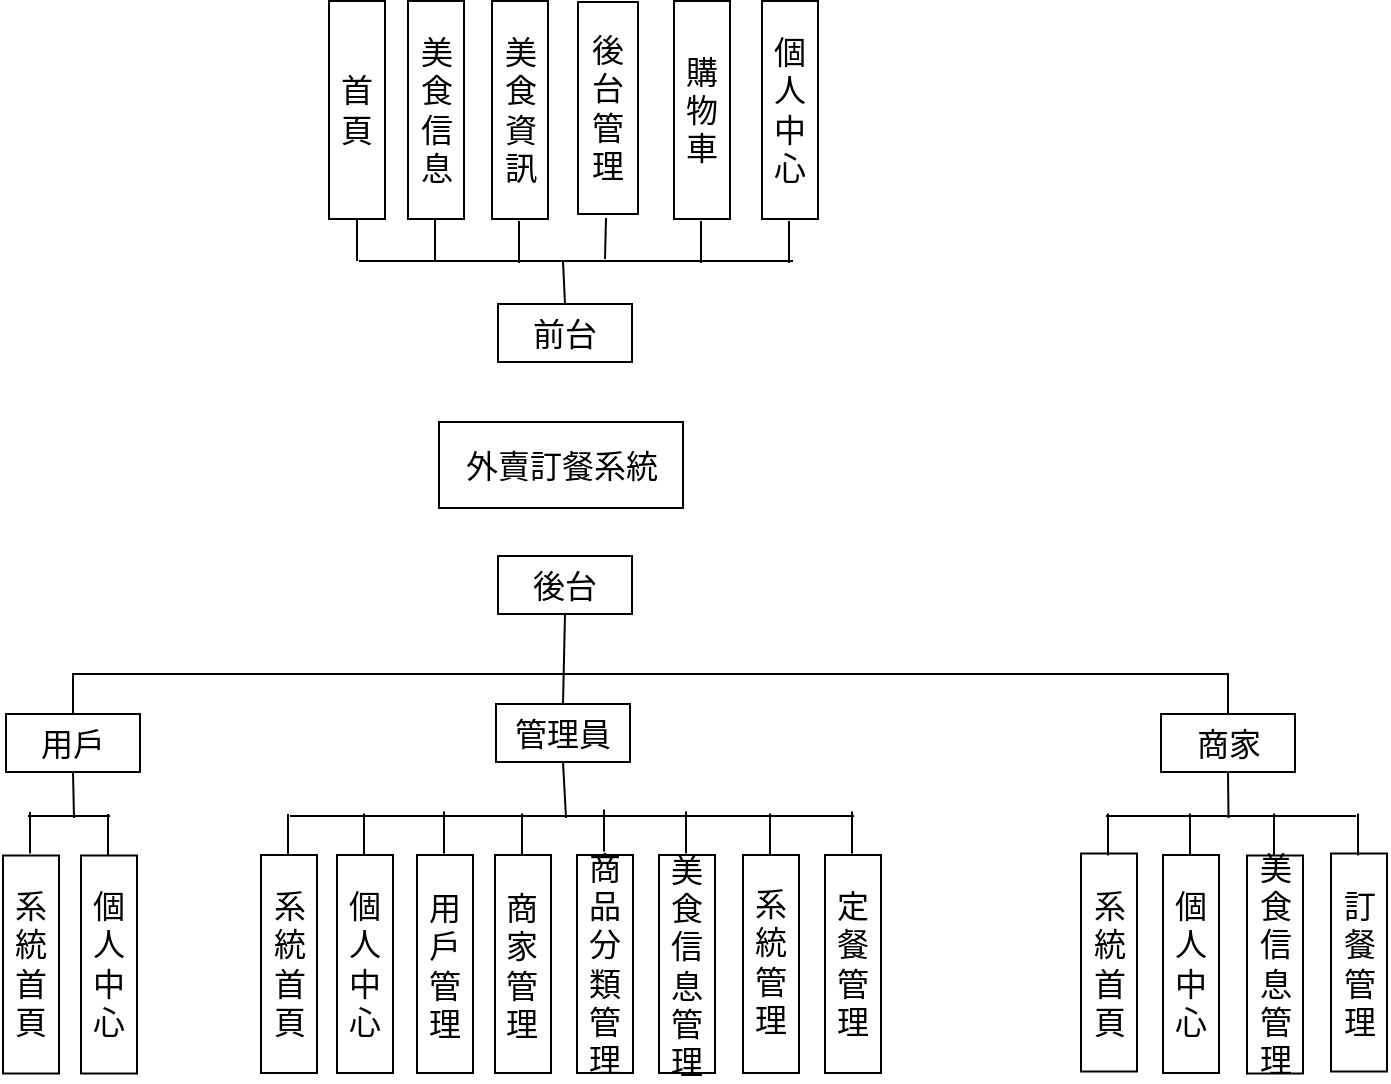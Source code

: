 <mxfile version="22.1.16" type="device">
  <diagram id="TxNfSndqSiS_toie08XE" name="第1頁">
    <mxGraphModel dx="1393" dy="574" grid="0" gridSize="10" guides="1" tooltips="1" connect="1" arrows="1" fold="1" page="0" pageScale="1" pageWidth="827" pageHeight="1169" math="0" shadow="0">
      <root>
        <mxCell id="0" />
        <mxCell id="1" parent="0" />
        <mxCell id="r5mZ6PrQuGXxaP9lCd9U-1" value="" style="rounded=0;whiteSpace=wrap;html=1;fontSize=16;rotation=90;" parent="1" vertex="1">
          <mxGeometry x="-32" y="68" width="109" height="28" as="geometry" />
        </mxCell>
        <mxCell id="r5mZ6PrQuGXxaP9lCd9U-2" value="首&lt;br&gt;頁" style="text;strokeColor=none;fillColor=none;html=1;align=center;verticalAlign=middle;whiteSpace=wrap;rounded=0;fontSize=16;" parent="1" vertex="1">
          <mxGeometry x="13" y="60.5" width="19" height="43" as="geometry" />
        </mxCell>
        <mxCell id="r5mZ6PrQuGXxaP9lCd9U-3" value="" style="rounded=0;whiteSpace=wrap;html=1;fontSize=16;rotation=90;" parent="1" vertex="1">
          <mxGeometry x="7.5" y="68" width="109" height="28" as="geometry" />
        </mxCell>
        <mxCell id="r5mZ6PrQuGXxaP9lCd9U-4" value="" style="rounded=0;whiteSpace=wrap;html=1;fontSize=16;rotation=90;" parent="1" vertex="1">
          <mxGeometry x="49.5" y="68" width="109" height="28" as="geometry" />
        </mxCell>
        <mxCell id="r5mZ6PrQuGXxaP9lCd9U-5" value="後&lt;br style=&quot;border-color: var(--border-color);&quot;&gt;台&lt;br style=&quot;border-color: var(--border-color);&quot;&gt;管&lt;br style=&quot;border-color: var(--border-color);&quot;&gt;理" style="rounded=0;whiteSpace=wrap;html=1;fontSize=16;rotation=0;" parent="1" vertex="1">
          <mxGeometry x="133" y="28" width="30" height="106" as="geometry" />
        </mxCell>
        <mxCell id="r5mZ6PrQuGXxaP9lCd9U-6" value="" style="rounded=0;whiteSpace=wrap;html=1;fontSize=16;rotation=90;" parent="1" vertex="1">
          <mxGeometry x="140.5" y="68" width="109" height="28" as="geometry" />
        </mxCell>
        <mxCell id="r5mZ6PrQuGXxaP9lCd9U-9" value="美&lt;br&gt;食&lt;br&gt;信&lt;br&gt;息" style="text;strokeColor=none;fillColor=none;html=1;align=center;verticalAlign=middle;whiteSpace=wrap;rounded=0;fontSize=16;" parent="1" vertex="1">
          <mxGeometry x="48.5" y="43.5" width="27" height="77" as="geometry" />
        </mxCell>
        <mxCell id="r5mZ6PrQuGXxaP9lCd9U-10" value="美&lt;br&gt;食&lt;br&gt;資&lt;br&gt;訊" style="text;strokeColor=none;fillColor=none;html=1;align=center;verticalAlign=middle;whiteSpace=wrap;rounded=0;fontSize=16;" parent="1" vertex="1">
          <mxGeometry x="92.5" y="43.5" width="23" height="77" as="geometry" />
        </mxCell>
        <mxCell id="r5mZ6PrQuGXxaP9lCd9U-12" value="購&lt;br&gt;物&lt;br&gt;車" style="text;strokeColor=none;fillColor=none;html=1;align=center;verticalAlign=middle;whiteSpace=wrap;rounded=0;fontSize=16;" parent="1" vertex="1">
          <mxGeometry x="179" y="53" width="32" height="58" as="geometry" />
        </mxCell>
        <mxCell id="r5mZ6PrQuGXxaP9lCd9U-13" value="" style="rounded=0;whiteSpace=wrap;html=1;fontSize=16;rotation=90;" parent="1" vertex="1">
          <mxGeometry x="184.5" y="68" width="109" height="28" as="geometry" />
        </mxCell>
        <mxCell id="r5mZ6PrQuGXxaP9lCd9U-14" value="個&lt;br&gt;人&lt;br&gt;中&lt;br&gt;心" style="text;strokeColor=none;fillColor=none;html=1;align=center;verticalAlign=middle;whiteSpace=wrap;rounded=0;fontSize=16;" parent="1" vertex="1">
          <mxGeometry x="226" y="44" width="26" height="76" as="geometry" />
        </mxCell>
        <mxCell id="r5mZ6PrQuGXxaP9lCd9U-15" value="前台" style="rounded=0;whiteSpace=wrap;html=1;fontSize=16;" parent="1" vertex="1">
          <mxGeometry x="93" y="179" width="67" height="29" as="geometry" />
        </mxCell>
        <mxCell id="r5mZ6PrQuGXxaP9lCd9U-16" value="" style="endArrow=none;html=1;rounded=0;fontSize=12;startSize=8;endSize=8;curved=1;entryX=1;entryY=0.5;entryDx=0;entryDy=0;" parent="1" target="r5mZ6PrQuGXxaP9lCd9U-1" edge="1">
          <mxGeometry width="50" height="50" relative="1" as="geometry">
            <mxPoint x="22.5" y="157.5" as="sourcePoint" />
            <mxPoint x="225.5" y="193.5" as="targetPoint" />
          </mxGeometry>
        </mxCell>
        <mxCell id="r5mZ6PrQuGXxaP9lCd9U-17" value="" style="endArrow=none;html=1;rounded=0;fontSize=12;startSize=8;endSize=8;curved=1;entryX=1;entryY=0.5;entryDx=0;entryDy=0;" parent="1" edge="1">
          <mxGeometry width="50" height="50" relative="1" as="geometry">
            <mxPoint x="61.5" y="157.5" as="sourcePoint" />
            <mxPoint x="61.5" y="136.5" as="targetPoint" />
          </mxGeometry>
        </mxCell>
        <mxCell id="r5mZ6PrQuGXxaP9lCd9U-18" value="" style="endArrow=none;html=1;rounded=0;fontSize=12;startSize=8;endSize=8;curved=1;entryX=1;entryY=0.5;entryDx=0;entryDy=0;" parent="1" edge="1">
          <mxGeometry width="50" height="50" relative="1" as="geometry">
            <mxPoint x="194.5" y="158.5" as="sourcePoint" />
            <mxPoint x="194.5" y="137.5" as="targetPoint" />
          </mxGeometry>
        </mxCell>
        <mxCell id="r5mZ6PrQuGXxaP9lCd9U-19" value="" style="endArrow=none;html=1;rounded=0;fontSize=12;startSize=8;endSize=8;curved=1;" parent="1" edge="1">
          <mxGeometry width="50" height="50" relative="1" as="geometry">
            <mxPoint x="146.5" y="156.5" as="sourcePoint" />
            <mxPoint x="147" y="136" as="targetPoint" />
          </mxGeometry>
        </mxCell>
        <mxCell id="r5mZ6PrQuGXxaP9lCd9U-20" value="" style="endArrow=none;html=1;rounded=0;fontSize=12;startSize=8;endSize=8;curved=1;entryX=1;entryY=0.5;entryDx=0;entryDy=0;" parent="1" edge="1">
          <mxGeometry width="50" height="50" relative="1" as="geometry">
            <mxPoint x="103.5" y="158.5" as="sourcePoint" />
            <mxPoint x="103.5" y="137.5" as="targetPoint" />
          </mxGeometry>
        </mxCell>
        <mxCell id="r5mZ6PrQuGXxaP9lCd9U-21" value="" style="endArrow=none;html=1;rounded=0;fontSize=12;startSize=8;endSize=8;curved=1;" parent="1" edge="1">
          <mxGeometry width="50" height="50" relative="1" as="geometry">
            <mxPoint x="238.5" y="158.5" as="sourcePoint" />
            <mxPoint x="238.5" y="137.5" as="targetPoint" />
          </mxGeometry>
        </mxCell>
        <mxCell id="r5mZ6PrQuGXxaP9lCd9U-22" value="" style="endArrow=none;html=1;rounded=0;fontSize=12;startSize=8;endSize=8;curved=1;" parent="1" edge="1">
          <mxGeometry width="50" height="50" relative="1" as="geometry">
            <mxPoint x="23.5" y="157.5" as="sourcePoint" />
            <mxPoint x="240.5" y="157.5" as="targetPoint" />
          </mxGeometry>
        </mxCell>
        <mxCell id="r5mZ6PrQuGXxaP9lCd9U-23" value="" style="endArrow=none;html=1;rounded=0;fontSize=12;startSize=8;endSize=8;curved=1;exitX=0.5;exitY=0;exitDx=0;exitDy=0;" parent="1" source="r5mZ6PrQuGXxaP9lCd9U-15" edge="1">
          <mxGeometry width="50" height="50" relative="1" as="geometry">
            <mxPoint x="175.5" y="243.5" as="sourcePoint" />
            <mxPoint x="125.5" y="157.5" as="targetPoint" />
          </mxGeometry>
        </mxCell>
        <mxCell id="r5mZ6PrQuGXxaP9lCd9U-24" value="外賣訂餐系統" style="rounded=0;whiteSpace=wrap;html=1;fontSize=16;" parent="1" vertex="1">
          <mxGeometry x="63.5" y="238" width="122" height="43" as="geometry" />
        </mxCell>
        <mxCell id="r5mZ6PrQuGXxaP9lCd9U-25" value="後台" style="rounded=0;whiteSpace=wrap;html=1;fontSize=16;" parent="1" vertex="1">
          <mxGeometry x="93" y="305" width="67" height="29" as="geometry" />
        </mxCell>
        <mxCell id="IJs_yhzA3QwW4vicy_v7-1" style="edgeStyle=orthogonalEdgeStyle;rounded=0;orthogonalLoop=1;jettySize=auto;html=1;exitX=0.5;exitY=0;exitDx=0;exitDy=0;entryX=0.5;entryY=0;entryDx=0;entryDy=0;endArrow=none;endFill=0;" edge="1" parent="1" source="r5mZ6PrQuGXxaP9lCd9U-26" target="r5mZ6PrQuGXxaP9lCd9U-50">
          <mxGeometry relative="1" as="geometry" />
        </mxCell>
        <mxCell id="r5mZ6PrQuGXxaP9lCd9U-26" value="用戶" style="rounded=0;whiteSpace=wrap;html=1;fontSize=16;" parent="1" vertex="1">
          <mxGeometry x="-153" y="384" width="67" height="29" as="geometry" />
        </mxCell>
        <mxCell id="r5mZ6PrQuGXxaP9lCd9U-27" value="" style="rounded=0;whiteSpace=wrap;html=1;fontSize=16;rotation=90;" parent="1" vertex="1">
          <mxGeometry x="-195" y="495.25" width="109" height="28" as="geometry" />
        </mxCell>
        <mxCell id="r5mZ6PrQuGXxaP9lCd9U-28" value="" style="rounded=0;whiteSpace=wrap;html=1;fontSize=16;rotation=90;" parent="1" vertex="1">
          <mxGeometry x="-156" y="495.25" width="109" height="28" as="geometry" />
        </mxCell>
        <mxCell id="r5mZ6PrQuGXxaP9lCd9U-29" value="系&lt;br&gt;統&lt;br&gt;首&lt;br&gt;頁" style="text;strokeColor=none;fillColor=none;html=1;align=center;verticalAlign=middle;whiteSpace=wrap;rounded=0;fontSize=16;" parent="1" vertex="1">
          <mxGeometry x="-156" y="466" width="31" height="86.5" as="geometry" />
        </mxCell>
        <mxCell id="r5mZ6PrQuGXxaP9lCd9U-30" value="個&lt;br&gt;人&lt;br&gt;中&lt;br&gt;心" style="text;strokeColor=none;fillColor=none;html=1;align=center;verticalAlign=middle;whiteSpace=wrap;rounded=0;fontSize=16;" parent="1" vertex="1">
          <mxGeometry x="-117" y="468.5" width="31" height="81" as="geometry" />
        </mxCell>
        <mxCell id="r5mZ6PrQuGXxaP9lCd9U-31" value="管理員" style="rounded=0;whiteSpace=wrap;html=1;fontSize=16;" parent="1" vertex="1">
          <mxGeometry x="92" y="379" width="67" height="29" as="geometry" />
        </mxCell>
        <mxCell id="r5mZ6PrQuGXxaP9lCd9U-32" value="" style="rounded=0;whiteSpace=wrap;html=1;fontSize=16;rotation=90;" parent="1" vertex="1">
          <mxGeometry x="216" y="495" width="109" height="28" as="geometry" />
        </mxCell>
        <mxCell id="r5mZ6PrQuGXxaP9lCd9U-33" value="" style="rounded=0;whiteSpace=wrap;html=1;fontSize=16;rotation=90;" parent="1" vertex="1">
          <mxGeometry x="175" y="495" width="109" height="28" as="geometry" />
        </mxCell>
        <mxCell id="r5mZ6PrQuGXxaP9lCd9U-34" value="" style="rounded=0;whiteSpace=wrap;html=1;fontSize=16;rotation=90;" parent="1" vertex="1">
          <mxGeometry x="133" y="495" width="109" height="28" as="geometry" />
        </mxCell>
        <mxCell id="r5mZ6PrQuGXxaP9lCd9U-35" value="" style="rounded=0;whiteSpace=wrap;html=1;fontSize=16;rotation=90;" parent="1" vertex="1">
          <mxGeometry x="92" y="495" width="109" height="28" as="geometry" />
        </mxCell>
        <mxCell id="r5mZ6PrQuGXxaP9lCd9U-36" value="" style="rounded=0;whiteSpace=wrap;html=1;fontSize=16;rotation=90;" parent="1" vertex="1">
          <mxGeometry x="51" y="495" width="109" height="28" as="geometry" />
        </mxCell>
        <mxCell id="r5mZ6PrQuGXxaP9lCd9U-37" value="" style="rounded=0;whiteSpace=wrap;html=1;fontSize=16;rotation=90;" parent="1" vertex="1">
          <mxGeometry x="12" y="495" width="109" height="28" as="geometry" />
        </mxCell>
        <mxCell id="r5mZ6PrQuGXxaP9lCd9U-38" value="" style="rounded=0;whiteSpace=wrap;html=1;fontSize=16;rotation=90;" parent="1" vertex="1">
          <mxGeometry x="-28" y="495" width="109" height="28" as="geometry" />
        </mxCell>
        <mxCell id="r5mZ6PrQuGXxaP9lCd9U-39" value="" style="rounded=0;whiteSpace=wrap;html=1;fontSize=16;rotation=90;" parent="1" vertex="1">
          <mxGeometry x="-66" y="495" width="109" height="28" as="geometry" />
        </mxCell>
        <mxCell id="r5mZ6PrQuGXxaP9lCd9U-42" value="系&lt;br&gt;統&lt;br&gt;首&lt;br&gt;頁" style="text;strokeColor=none;fillColor=none;html=1;align=center;verticalAlign=middle;whiteSpace=wrap;rounded=0;fontSize=16;" parent="1" vertex="1">
          <mxGeometry x="-21.5" y="470.75" width="20" height="77" as="geometry" />
        </mxCell>
        <mxCell id="r5mZ6PrQuGXxaP9lCd9U-43" value="個&lt;br&gt;人&lt;br&gt;中&lt;br&gt;心" style="text;strokeColor=none;fillColor=none;html=1;align=center;verticalAlign=middle;whiteSpace=wrap;rounded=0;fontSize=16;" parent="1" vertex="1">
          <mxGeometry x="15" y="467.75" width="23" height="83" as="geometry" />
        </mxCell>
        <mxCell id="r5mZ6PrQuGXxaP9lCd9U-44" value="用戶管理" style="text;strokeColor=none;fillColor=none;html=1;align=center;verticalAlign=middle;whiteSpace=wrap;rounded=0;fontSize=16;" parent="1" vertex="1">
          <mxGeometry x="56" y="468.5" width="21" height="83" as="geometry" />
        </mxCell>
        <mxCell id="r5mZ6PrQuGXxaP9lCd9U-45" value="商&lt;br&gt;家&lt;br&gt;管&lt;br&gt;理" style="text;strokeColor=none;fillColor=none;html=1;align=center;verticalAlign=middle;whiteSpace=wrap;rounded=0;fontSize=16;" parent="1" vertex="1">
          <mxGeometry x="94" y="472.5" width="22" height="75" as="geometry" />
        </mxCell>
        <mxCell id="r5mZ6PrQuGXxaP9lCd9U-46" value="商&lt;br&gt;品&lt;br&gt;分&lt;br&gt;類&lt;br&gt;管&lt;br&gt;理" style="text;strokeColor=none;fillColor=none;html=1;align=center;verticalAlign=middle;whiteSpace=wrap;rounded=0;fontSize=16;" parent="1" vertex="1">
          <mxGeometry x="135" y="452.75" width="23" height="113" as="geometry" />
        </mxCell>
        <mxCell id="r5mZ6PrQuGXxaP9lCd9U-47" value="美&lt;br&gt;食&lt;br&gt;信&lt;br&gt;息&lt;br&gt;管&lt;br&gt;理" style="text;strokeColor=none;fillColor=none;html=1;align=center;verticalAlign=middle;whiteSpace=wrap;rounded=0;fontSize=16;" parent="1" vertex="1">
          <mxGeometry x="174" y="454.75" width="27" height="111" as="geometry" />
        </mxCell>
        <mxCell id="r5mZ6PrQuGXxaP9lCd9U-48" value="系&lt;br&gt;統&lt;br&gt;管&lt;br&gt;理" style="text;strokeColor=none;fillColor=none;html=1;align=center;verticalAlign=middle;whiteSpace=wrap;rounded=0;fontSize=16;" parent="1" vertex="1">
          <mxGeometry x="214" y="467.75" width="31" height="81" as="geometry" />
        </mxCell>
        <mxCell id="r5mZ6PrQuGXxaP9lCd9U-49" value="定&lt;br&gt;餐&lt;br&gt;管&lt;br&gt;理" style="text;strokeColor=none;fillColor=none;html=1;align=center;verticalAlign=middle;whiteSpace=wrap;rounded=0;fontSize=16;" parent="1" vertex="1">
          <mxGeometry x="258.25" y="473.75" width="24.5" height="71" as="geometry" />
        </mxCell>
        <mxCell id="IJs_yhzA3QwW4vicy_v7-2" style="edgeStyle=orthogonalEdgeStyle;rounded=0;orthogonalLoop=1;jettySize=auto;html=1;exitX=0.5;exitY=1;exitDx=0;exitDy=0;endArrow=none;endFill=0;" edge="1" parent="1" source="r5mZ6PrQuGXxaP9lCd9U-50">
          <mxGeometry relative="1" as="geometry">
            <mxPoint x="458.25" y="436" as="targetPoint" />
          </mxGeometry>
        </mxCell>
        <mxCell id="r5mZ6PrQuGXxaP9lCd9U-50" value="商家" style="rounded=0;whiteSpace=wrap;html=1;fontSize=16;" parent="1" vertex="1">
          <mxGeometry x="424.5" y="384" width="67" height="29" as="geometry" />
        </mxCell>
        <mxCell id="r5mZ6PrQuGXxaP9lCd9U-51" value="" style="rounded=0;whiteSpace=wrap;html=1;fontSize=16;rotation=90;" parent="1" vertex="1">
          <mxGeometry x="344" y="494.25" width="109" height="28" as="geometry" />
        </mxCell>
        <mxCell id="r5mZ6PrQuGXxaP9lCd9U-52" value="" style="rounded=0;whiteSpace=wrap;html=1;fontSize=16;rotation=90;" parent="1" vertex="1">
          <mxGeometry x="385" y="495" width="109" height="28" as="geometry" />
        </mxCell>
        <mxCell id="r5mZ6PrQuGXxaP9lCd9U-53" value="" style="rounded=0;whiteSpace=wrap;html=1;fontSize=16;rotation=90;" parent="1" vertex="1">
          <mxGeometry x="427" y="495.25" width="109" height="28" as="geometry" />
        </mxCell>
        <mxCell id="r5mZ6PrQuGXxaP9lCd9U-54" value="" style="rounded=0;whiteSpace=wrap;html=1;fontSize=16;rotation=90;" parent="1" vertex="1">
          <mxGeometry x="469" y="494.25" width="109" height="28" as="geometry" />
        </mxCell>
        <mxCell id="r5mZ6PrQuGXxaP9lCd9U-55" value="系&lt;br&gt;統&lt;br&gt;首&lt;br&gt;頁" style="text;strokeColor=none;fillColor=none;html=1;align=center;verticalAlign=middle;whiteSpace=wrap;rounded=0;fontSize=16;" parent="1" vertex="1">
          <mxGeometry x="387.5" y="468.75" width="22" height="81" as="geometry" />
        </mxCell>
        <mxCell id="r5mZ6PrQuGXxaP9lCd9U-56" value="個&lt;br&gt;人&lt;br&gt;中&lt;br&gt;心" style="text;strokeColor=none;fillColor=none;html=1;align=center;verticalAlign=middle;whiteSpace=wrap;rounded=0;fontSize=16;" parent="1" vertex="1">
          <mxGeometry x="428" y="470.75" width="23" height="77" as="geometry" />
        </mxCell>
        <mxCell id="r5mZ6PrQuGXxaP9lCd9U-57" value="美&lt;br&gt;食&lt;br&gt;信&lt;br&gt;息&lt;br&gt;管&lt;br&gt;理" style="text;strokeColor=none;fillColor=none;html=1;align=center;verticalAlign=middle;whiteSpace=wrap;rounded=0;fontSize=16;" parent="1" vertex="1">
          <mxGeometry x="471.5" y="453.75" width="20" height="111" as="geometry" />
        </mxCell>
        <mxCell id="r5mZ6PrQuGXxaP9lCd9U-58" value="訂&lt;br&gt;餐&lt;br&gt;管&lt;br&gt;理" style="text;strokeColor=none;fillColor=none;html=1;align=center;verticalAlign=middle;whiteSpace=wrap;rounded=0;fontSize=16;" parent="1" vertex="1">
          <mxGeometry x="508.5" y="471.75" width="30" height="75" as="geometry" />
        </mxCell>
        <mxCell id="r5mZ6PrQuGXxaP9lCd9U-59" value="" style="endArrow=none;html=1;rounded=0;fontSize=12;startSize=8;endSize=8;curved=1;" parent="1" edge="1">
          <mxGeometry width="50" height="50" relative="1" as="geometry">
            <mxPoint x="146" y="452.75" as="sourcePoint" />
            <mxPoint x="146" y="431.75" as="targetPoint" />
          </mxGeometry>
        </mxCell>
        <mxCell id="r5mZ6PrQuGXxaP9lCd9U-60" value="" style="endArrow=none;html=1;rounded=0;fontSize=12;startSize=8;endSize=8;curved=1;" parent="1" edge="1">
          <mxGeometry width="50" height="50" relative="1" as="geometry">
            <mxPoint x="270" y="453.75" as="sourcePoint" />
            <mxPoint x="270" y="432.75" as="targetPoint" />
          </mxGeometry>
        </mxCell>
        <mxCell id="r5mZ6PrQuGXxaP9lCd9U-61" value="" style="endArrow=none;html=1;rounded=0;fontSize=12;startSize=8;endSize=8;curved=1;" parent="1" edge="1">
          <mxGeometry width="50" height="50" relative="1" as="geometry">
            <mxPoint x="105" y="454.75" as="sourcePoint" />
            <mxPoint x="105" y="433.75" as="targetPoint" />
          </mxGeometry>
        </mxCell>
        <mxCell id="r5mZ6PrQuGXxaP9lCd9U-62" value="" style="endArrow=none;html=1;rounded=0;fontSize=12;startSize=8;endSize=8;curved=1;" parent="1" edge="1">
          <mxGeometry width="50" height="50" relative="1" as="geometry">
            <mxPoint x="66" y="453.75" as="sourcePoint" />
            <mxPoint x="66" y="432.75" as="targetPoint" />
          </mxGeometry>
        </mxCell>
        <mxCell id="r5mZ6PrQuGXxaP9lCd9U-63" value="" style="endArrow=none;html=1;rounded=0;fontSize=12;startSize=8;endSize=8;curved=1;" parent="1" edge="1">
          <mxGeometry width="50" height="50" relative="1" as="geometry">
            <mxPoint x="187" y="453.75" as="sourcePoint" />
            <mxPoint x="187" y="432.75" as="targetPoint" />
          </mxGeometry>
        </mxCell>
        <mxCell id="r5mZ6PrQuGXxaP9lCd9U-64" value="" style="endArrow=none;html=1;rounded=0;fontSize=12;startSize=8;endSize=8;curved=1;" parent="1" edge="1">
          <mxGeometry width="50" height="50" relative="1" as="geometry">
            <mxPoint x="229" y="454.75" as="sourcePoint" />
            <mxPoint x="229" y="433.75" as="targetPoint" />
          </mxGeometry>
        </mxCell>
        <mxCell id="r5mZ6PrQuGXxaP9lCd9U-65" value="" style="endArrow=none;html=1;rounded=0;fontSize=12;startSize=8;endSize=8;curved=1;" parent="1" edge="1">
          <mxGeometry width="50" height="50" relative="1" as="geometry">
            <mxPoint x="26" y="454.75" as="sourcePoint" />
            <mxPoint x="26" y="433.75" as="targetPoint" />
          </mxGeometry>
        </mxCell>
        <mxCell id="r5mZ6PrQuGXxaP9lCd9U-66" value="" style="endArrow=none;html=1;rounded=0;fontSize=12;startSize=8;endSize=8;curved=1;" parent="1" edge="1">
          <mxGeometry width="50" height="50" relative="1" as="geometry">
            <mxPoint x="-12" y="454.75" as="sourcePoint" />
            <mxPoint x="-12" y="434" as="targetPoint" />
          </mxGeometry>
        </mxCell>
        <mxCell id="r5mZ6PrQuGXxaP9lCd9U-68" value="" style="endArrow=none;html=1;rounded=0;fontSize=12;startSize=8;endSize=8;curved=1;" parent="1" edge="1">
          <mxGeometry width="50" height="50" relative="1" as="geometry">
            <mxPoint x="-141" y="453.75" as="sourcePoint" />
            <mxPoint x="-141" y="433" as="targetPoint" />
          </mxGeometry>
        </mxCell>
        <mxCell id="r5mZ6PrQuGXxaP9lCd9U-69" value="" style="endArrow=none;html=1;rounded=0;fontSize=12;startSize=8;endSize=8;curved=1;" parent="1" edge="1">
          <mxGeometry width="50" height="50" relative="1" as="geometry">
            <mxPoint x="-102" y="454.75" as="sourcePoint" />
            <mxPoint x="-102" y="434" as="targetPoint" />
          </mxGeometry>
        </mxCell>
        <mxCell id="r5mZ6PrQuGXxaP9lCd9U-71" value="" style="endArrow=none;html=1;rounded=0;fontSize=12;startSize=8;endSize=8;curved=1;" parent="1" edge="1">
          <mxGeometry width="50" height="50" relative="1" as="geometry">
            <mxPoint x="398" y="454.75" as="sourcePoint" />
            <mxPoint x="398" y="433.75" as="targetPoint" />
          </mxGeometry>
        </mxCell>
        <mxCell id="r5mZ6PrQuGXxaP9lCd9U-72" value="" style="endArrow=none;html=1;rounded=0;fontSize=12;startSize=8;endSize=8;curved=1;" parent="1" edge="1">
          <mxGeometry width="50" height="50" relative="1" as="geometry">
            <mxPoint x="439" y="454.75" as="sourcePoint" />
            <mxPoint x="439" y="433.75" as="targetPoint" />
          </mxGeometry>
        </mxCell>
        <mxCell id="r5mZ6PrQuGXxaP9lCd9U-73" value="" style="endArrow=none;html=1;rounded=0;fontSize=12;startSize=8;endSize=8;curved=1;" parent="1" edge="1">
          <mxGeometry width="50" height="50" relative="1" as="geometry">
            <mxPoint x="481" y="454.75" as="sourcePoint" />
            <mxPoint x="481" y="433.75" as="targetPoint" />
          </mxGeometry>
        </mxCell>
        <mxCell id="r5mZ6PrQuGXxaP9lCd9U-74" value="" style="endArrow=none;html=1;rounded=0;fontSize=12;startSize=8;endSize=8;curved=1;" parent="1" edge="1">
          <mxGeometry width="50" height="50" relative="1" as="geometry">
            <mxPoint x="523" y="454.75" as="sourcePoint" />
            <mxPoint x="523" y="433.75" as="targetPoint" />
          </mxGeometry>
        </mxCell>
        <mxCell id="r5mZ6PrQuGXxaP9lCd9U-75" value="" style="endArrow=none;html=1;rounded=0;fontSize=12;startSize=8;endSize=8;curved=1;" parent="1" edge="1">
          <mxGeometry width="50" height="50" relative="1" as="geometry">
            <mxPoint x="397" y="435" as="sourcePoint" />
            <mxPoint x="522" y="435" as="targetPoint" />
          </mxGeometry>
        </mxCell>
        <mxCell id="r5mZ6PrQuGXxaP9lCd9U-77" style="edgeStyle=none;curved=1;rounded=0;orthogonalLoop=1;jettySize=auto;html=1;entryX=0.5;entryY=1;entryDx=0;entryDy=0;fontSize=12;startSize=8;endSize=8;" parent="1" source="r5mZ6PrQuGXxaP9lCd9U-50" target="r5mZ6PrQuGXxaP9lCd9U-50" edge="1">
          <mxGeometry relative="1" as="geometry" />
        </mxCell>
        <mxCell id="r5mZ6PrQuGXxaP9lCd9U-78" value="" style="endArrow=none;html=1;rounded=0;fontSize=12;startSize=8;endSize=8;curved=1;" parent="1" edge="1">
          <mxGeometry width="50" height="50" relative="1" as="geometry">
            <mxPoint x="-11" y="435" as="sourcePoint" />
            <mxPoint x="271" y="435" as="targetPoint" />
          </mxGeometry>
        </mxCell>
        <mxCell id="r5mZ6PrQuGXxaP9lCd9U-79" value="" style="endArrow=none;html=1;rounded=0;fontSize=12;startSize=8;endSize=8;curved=1;entryX=0.5;entryY=1;entryDx=0;entryDy=0;" parent="1" target="r5mZ6PrQuGXxaP9lCd9U-31" edge="1">
          <mxGeometry width="50" height="50" relative="1" as="geometry">
            <mxPoint x="127" y="436" as="sourcePoint" />
            <mxPoint x="241" y="429" as="targetPoint" />
          </mxGeometry>
        </mxCell>
        <mxCell id="r5mZ6PrQuGXxaP9lCd9U-83" value="" style="endArrow=none;html=1;rounded=0;fontSize=12;startSize=8;endSize=8;curved=1;" parent="1" edge="1">
          <mxGeometry width="50" height="50" relative="1" as="geometry">
            <mxPoint x="-142" y="435" as="sourcePoint" />
            <mxPoint x="-101" y="435" as="targetPoint" />
          </mxGeometry>
        </mxCell>
        <mxCell id="r5mZ6PrQuGXxaP9lCd9U-84" value="" style="endArrow=none;html=1;rounded=0;fontSize=12;startSize=8;endSize=8;curved=1;entryX=0.5;entryY=1;entryDx=0;entryDy=0;" parent="1" target="r5mZ6PrQuGXxaP9lCd9U-26" edge="1">
          <mxGeometry width="50" height="50" relative="1" as="geometry">
            <mxPoint x="-119" y="436" as="sourcePoint" />
            <mxPoint x="74" y="429" as="targetPoint" />
          </mxGeometry>
        </mxCell>
        <mxCell id="r5mZ6PrQuGXxaP9lCd9U-86" value="" style="endArrow=none;html=1;rounded=0;fontSize=12;startSize=8;endSize=8;curved=1;entryX=0.5;entryY=1;entryDx=0;entryDy=0;exitX=0.5;exitY=0;exitDx=0;exitDy=0;" parent="1" source="r5mZ6PrQuGXxaP9lCd9U-31" target="r5mZ6PrQuGXxaP9lCd9U-25" edge="1">
          <mxGeometry width="50" height="50" relative="1" as="geometry">
            <mxPoint x="229" y="479" as="sourcePoint" />
            <mxPoint x="279" y="429" as="targetPoint" />
          </mxGeometry>
        </mxCell>
      </root>
    </mxGraphModel>
  </diagram>
</mxfile>
